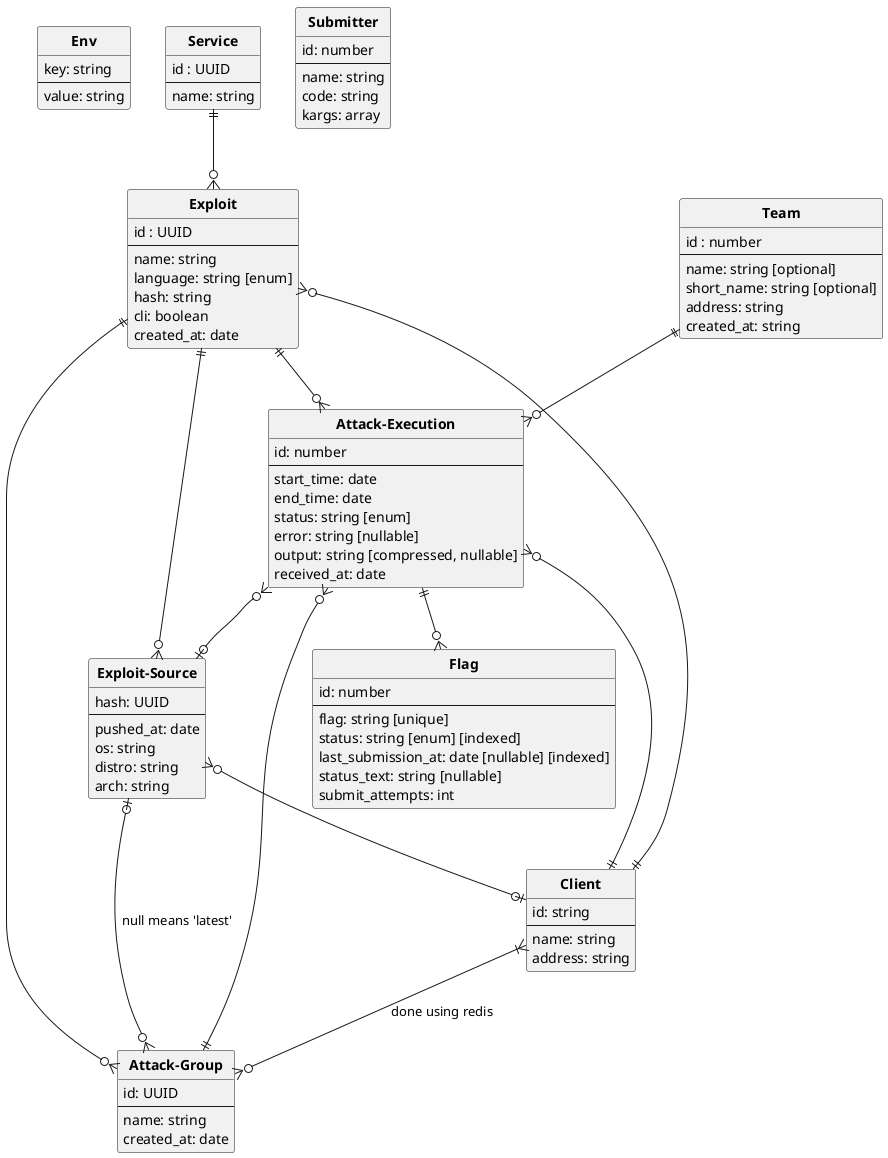 @startuml er-schema

hide circle


entity "**Env**" as env {
    key: string
    --
    value: string
}

entity "**Exploit**" as exploit{
    id : UUID
    --
    name: string
    language: string [enum]
    hash: string
    cli: boolean
    created_at: date
}

entity "**Flag**" as flag{
    id: number
    --
    flag: string [unique]
    status: string [enum] [indexed]
    last_submission_at: date [nullable] [indexed]
    status_text: string [nullable]
    submit_attempts: int
}

entity "**Attack-Execution**" as attack{
    id: number
    --
    start_time: date
    end_time: date
    status: string [enum]
    error: string [nullable]
    output: string [compressed, nullable]
    received_at: date
}

entity "**Client**" as client{
    id: string
    --
    name: string
    address: string
}

entity "**Service**" as service{
    id : UUID
    --
    name: string
}

entity "**Team**" as team{
    id : number
    --
    name: string [optional]
    short_name: string [optional]
    address: string
    created_at: string
}

entity "**Submitter**" as submitter{
    id: number
    --
    name: string
    code: string
    kargs: array 
}

entity "**Exploit-Source**" as exploit_source{
    hash: UUID
    --
    pushed_at: date
    os: string
    distro: string
    arch: string
}

entity "**Attack-Group**" as attack_group{
    id: UUID
    --
    name: string
    created_at: date
}
    

service ||--o{ exploit
team ||--o{ attack
client ||--o{ exploit
client ||--o{ attack
exploit ||--o{ attack
attack ||--o{ flag
exploit ||--o{ exploit_source
attack_group ||--o{ attack
exploit ||--o{ attack_group
client }|--o{ attack_group : done using redis
attack }o--o| exploit_source
exploit_source }o--o| client
attack_group }o--o| exploit_source : null means 'latest'

@enduml